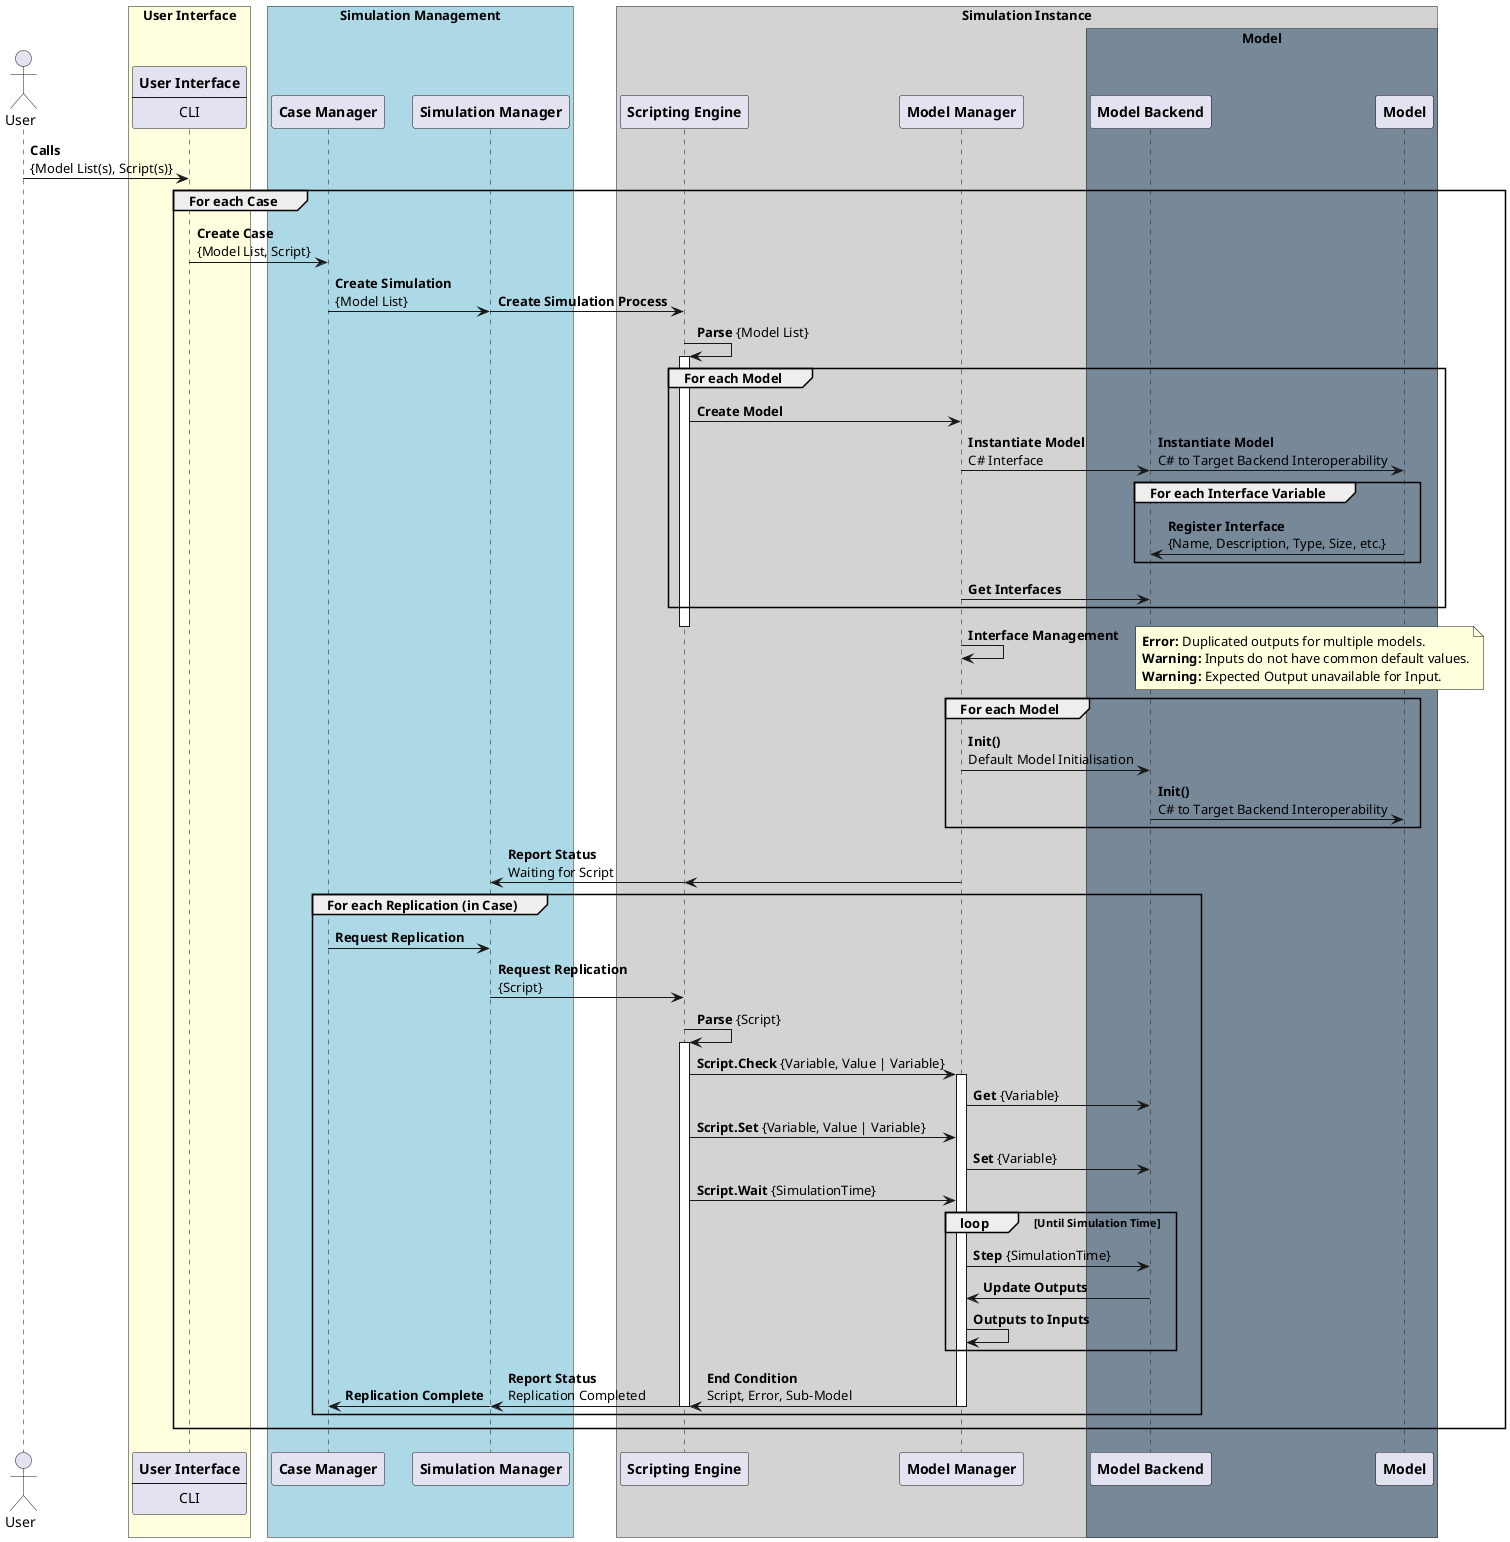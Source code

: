 @startuml Sequence Diagram - Run Simulation

' Reference: https://plantuml.com/sequence-diagram

' TODO: Add Lifeline Activation and Destruction to Diagram.
' TODO: Review 'Critical' content. Remove bloat that delays explanation.

!pragma teoz true

' Entities
actor User

box "User Interface" #LightYellow
participant UserInterface[
    **User Interface**
    ----
    CLI
]
endBox

box "Simulation Management" #LightBlue
participant CaseManager[
    **Case Manager**
]
' NOTE: Excluded to reduce complexity.
'participant ResourceManager[
'    **Resource Manager**
']
participant SimulationManager[
    **Simulation Manager**
]
endBox

box "Simulation Instance" #LightGray
participant ScriptingEngine[
    **Scripting Engine**
]
participant ModelManager[
    **Model Manager**
]

box "Model" #LightSlateGray
participant ModelBackend[
    **Model Backend**
]
' NOTE: Excluded to reduce complexity.
'participant ModelBackendInteroperability[
'    **Simulation Manager**
']
'NOTE: Excluded to reduce complexity.
'participant ModelWrapper[
'    **ModelWrapper**
']
participant Model[
    **Model**
]
endBox
endBox
'
' User runs a Test Case/Scenario
'
User -> UserInterface: **Calls**\n{Model List(s), Script(s)}
group For each Case
    UserInterface -> CaseManager: **Create Case**\n{Model List, Script}
    'CaseManager -> ResourceManager: **Request Resource**\ne.g.Processor, Memory
    'ResourceManager -> ResourceManager: Wait for Resource
    'CaseManager <- ResourceManager: **Assign Resource**
    CaseManager -> SimulationManager: **Create Simulation**\n{Model List}
    & SimulationManager -> ScriptingEngine: **Create Simulation Process**
    ScriptingEngine -> ScriptingEngine: **Parse** {Model List}
    activate ScriptingEngine
    '
    ' Setup Models
    '
    group For each Model
        ScriptingEngine -> ModelManager: **Create Model**
        ModelManager -> ModelBackend: **Instantiate Model**\nC# Interface
        & ModelBackend -> Model: **Instantiate Model**\nC# to Target Backend Interoperability
            group For each Interface Variable
            Model -> ModelBackend: **Register Interface**\n{Name, Description, Type, Size, etc.}
            end
        ModelManager -> ModelBackend: **Get Interfaces**
    end
    deactivate ScriptingEngine
    '
    ' Consolidate Model Interfaces
    '
    ModelManager -> ModelManager: **Interface Management**
    note right
        **Error:** Duplicated outputs for multiple models.
        **Warning:** Inputs do not have common default values.
        **Warning:** Expected Output unavailable for Input.
    end note

    '
    ' Initialise Model (Default State, defined by Model)
    '
    group For each Model
        ModelManager -> ModelBackend: **Init()**\nDefault Model Initialisation
        ModelBackend -> Model: **Init()**\nC# to Target Backend Interoperability
    end
    ScriptingEngine <- ModelManager:
    & SimulationManager <- ScriptingEngine: **Report Status**\nWaiting for Script

    group For each Replication (in Case)
        CaseManager -> SimulationManager: **Request Replication**
        SimulationManager -> ScriptingEngine: **Request Replication**\n{Script}
        ScriptingEngine -> ScriptingEngine: **Parse** {Script}
        activate ScriptingEngine
        ScriptingEngine -> ModelManager: **Script.Check** {Variable, Value | Variable}
        activate ModelManager
        ModelManager -> ModelBackend: **Get** {Variable}
        ScriptingEngine -> ModelManager: **Script.Set** {Variable, Value | Variable}
        ModelManager -> ModelBackend: **Set** {Variable}
        ScriptingEngine -> ModelManager: **Script.Wait** {SimulationTime}
        loop Until Simulation Time
        ModelManager -> ModelBackend: **Step** {SimulationTime}
        ModelManager <- ModelBackend: **Update Outputs**
        ModelManager -> ModelManager: **Outputs to Inputs**
        end
        ScriptingEngine <- ModelManager: **End Condition**\nScript, Error, Sub-Model
        deactivate ModelManager
        & SimulationManager <- ScriptingEngine: **Report Status**\nReplication Completed 
        deactivate ScriptingEngine
        &SimulationManager -> CaseManager: **Replication Complete**
    end
end

@enduml